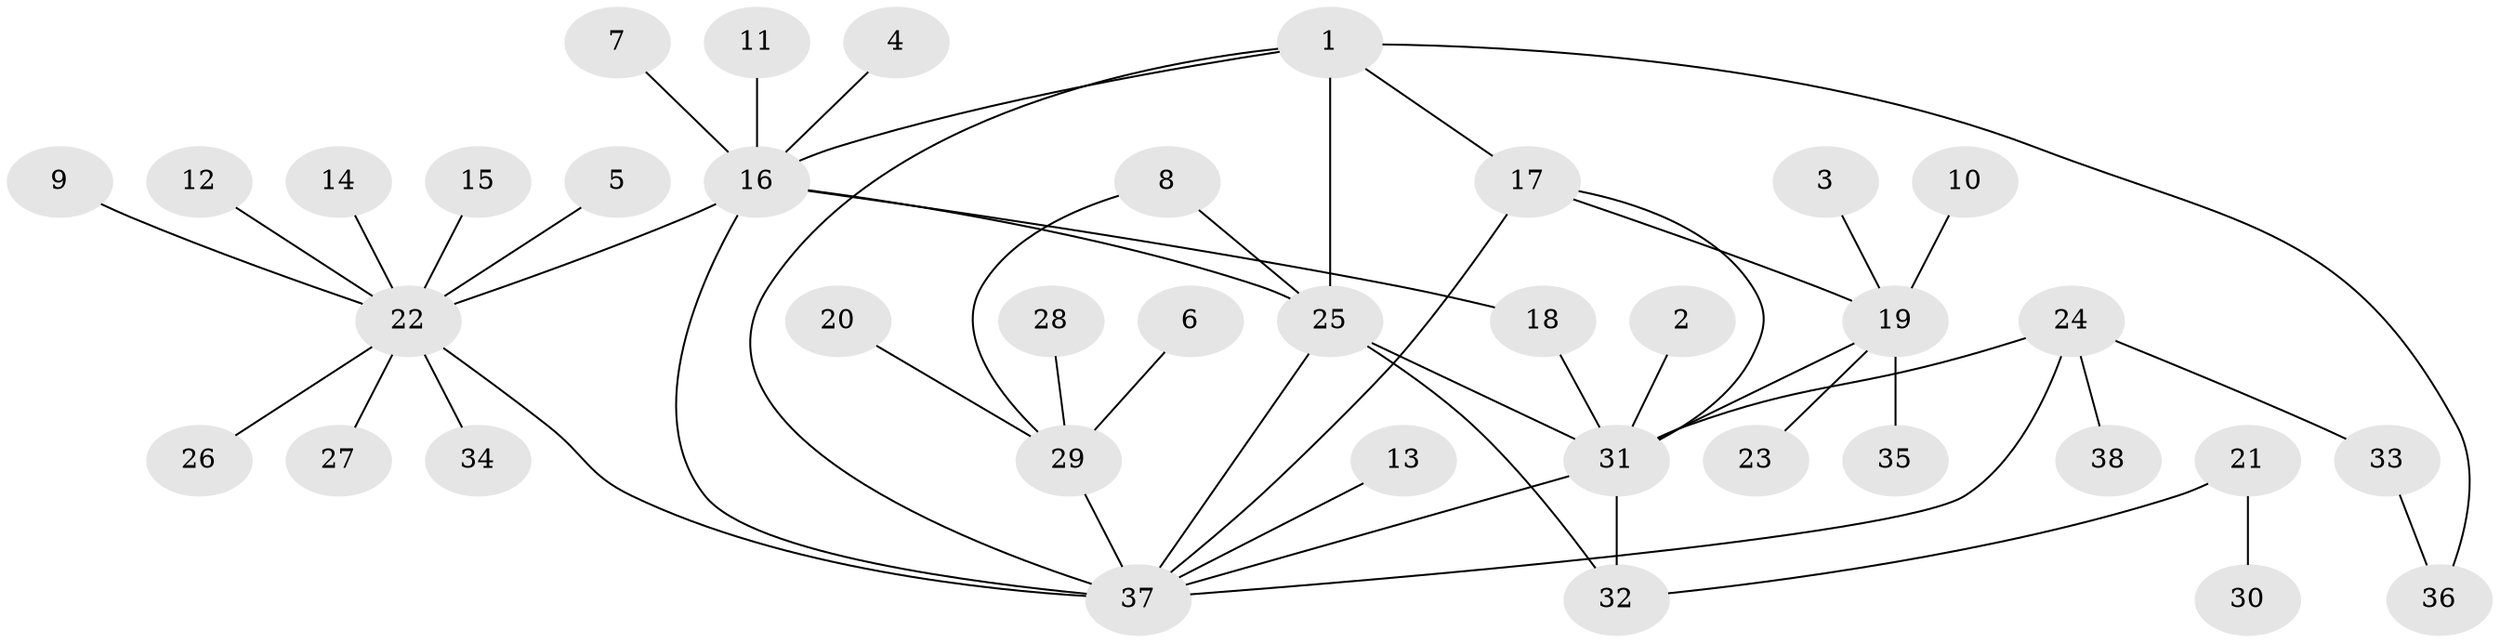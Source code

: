 // original degree distribution, {5: 0.06756756756756757, 3: 0.08108108108108109, 12: 0.013513513513513514, 4: 0.05405405405405406, 8: 0.013513513513513514, 9: 0.013513513513513514, 6: 0.04054054054054054, 7: 0.013513513513513514, 1: 0.527027027027027, 2: 0.17567567567567569}
// Generated by graph-tools (version 1.1) at 2025/26/03/09/25 03:26:37]
// undirected, 38 vertices, 50 edges
graph export_dot {
graph [start="1"]
  node [color=gray90,style=filled];
  1;
  2;
  3;
  4;
  5;
  6;
  7;
  8;
  9;
  10;
  11;
  12;
  13;
  14;
  15;
  16;
  17;
  18;
  19;
  20;
  21;
  22;
  23;
  24;
  25;
  26;
  27;
  28;
  29;
  30;
  31;
  32;
  33;
  34;
  35;
  36;
  37;
  38;
  1 -- 16 [weight=1.0];
  1 -- 17 [weight=1.0];
  1 -- 25 [weight=1.0];
  1 -- 36 [weight=1.0];
  1 -- 37 [weight=1.0];
  2 -- 31 [weight=1.0];
  3 -- 19 [weight=1.0];
  4 -- 16 [weight=1.0];
  5 -- 22 [weight=1.0];
  6 -- 29 [weight=1.0];
  7 -- 16 [weight=1.0];
  8 -- 25 [weight=1.0];
  8 -- 29 [weight=1.0];
  9 -- 22 [weight=1.0];
  10 -- 19 [weight=1.0];
  11 -- 16 [weight=1.0];
  12 -- 22 [weight=1.0];
  13 -- 37 [weight=1.0];
  14 -- 22 [weight=1.0];
  15 -- 22 [weight=1.0];
  16 -- 18 [weight=1.0];
  16 -- 22 [weight=1.0];
  16 -- 25 [weight=2.0];
  16 -- 37 [weight=1.0];
  17 -- 19 [weight=1.0];
  17 -- 31 [weight=1.0];
  17 -- 37 [weight=1.0];
  18 -- 31 [weight=1.0];
  19 -- 23 [weight=1.0];
  19 -- 31 [weight=1.0];
  19 -- 35 [weight=1.0];
  20 -- 29 [weight=1.0];
  21 -- 30 [weight=1.0];
  21 -- 32 [weight=1.0];
  22 -- 26 [weight=1.0];
  22 -- 27 [weight=1.0];
  22 -- 34 [weight=1.0];
  22 -- 37 [weight=1.0];
  24 -- 31 [weight=1.0];
  24 -- 33 [weight=1.0];
  24 -- 37 [weight=1.0];
  24 -- 38 [weight=1.0];
  25 -- 31 [weight=1.0];
  25 -- 32 [weight=1.0];
  25 -- 37 [weight=1.0];
  28 -- 29 [weight=1.0];
  29 -- 37 [weight=2.0];
  31 -- 32 [weight=1.0];
  31 -- 37 [weight=1.0];
  33 -- 36 [weight=1.0];
}
